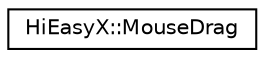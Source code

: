 digraph "Graphical Class Hierarchy"
{
 // LATEX_PDF_SIZE
  edge [fontname="Helvetica",fontsize="10",labelfontname="Helvetica",labelfontsize="10"];
  node [fontname="Helvetica",fontsize="10",shape=record];
  rankdir="LR";
  Node0 [label="HiEasyX::MouseDrag",height=0.2,width=0.4,color="black", fillcolor="white", style="filled",URL="$class_hi_easy_x_1_1_mouse_drag.html",tooltip=" "];
}
